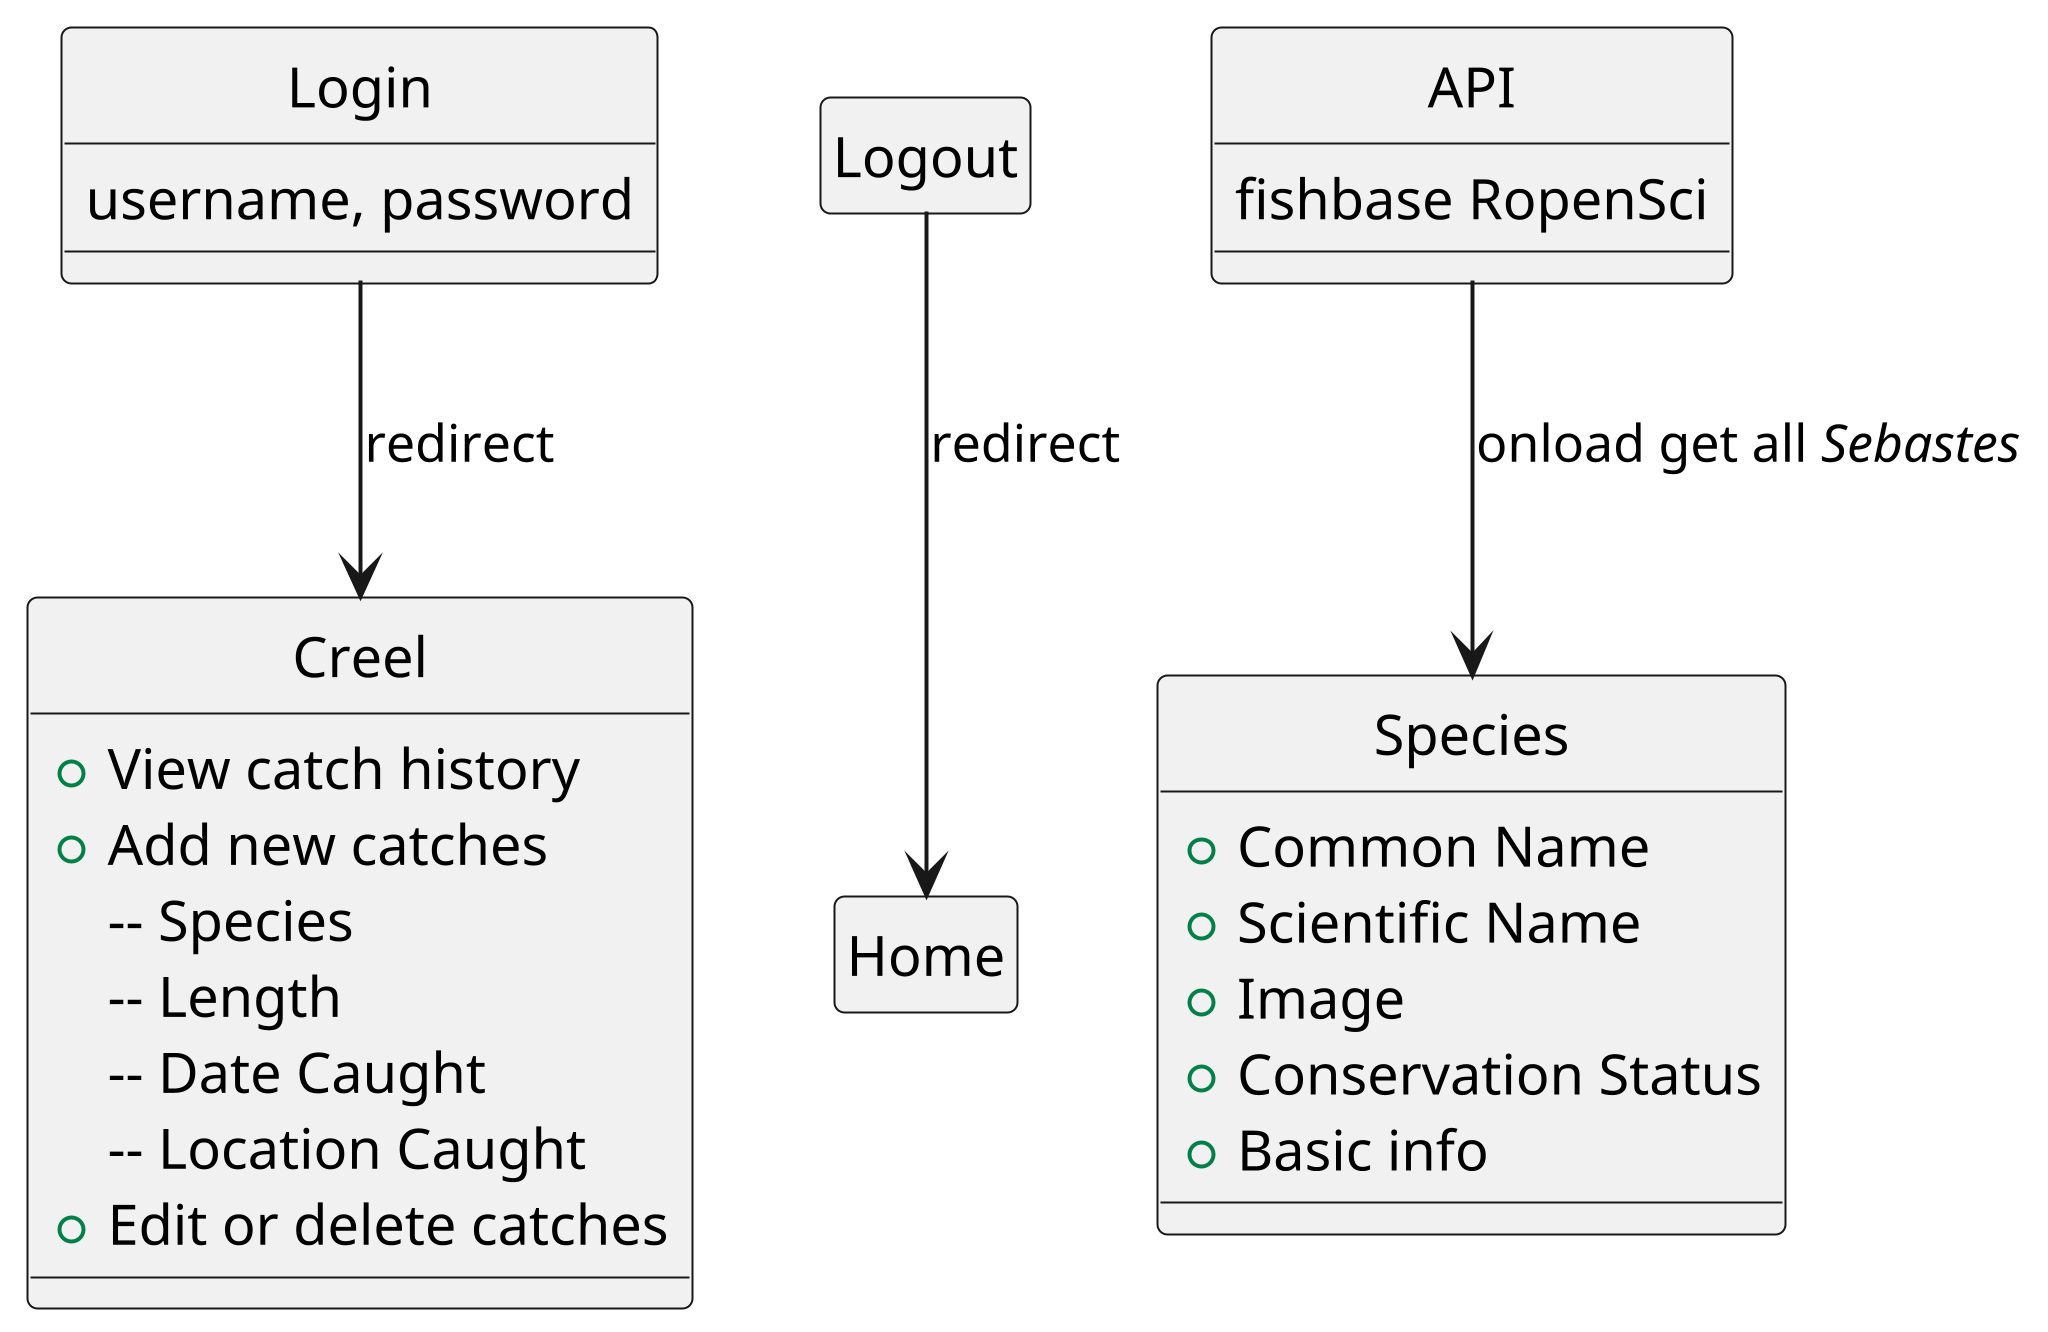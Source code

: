 @startuml "dataFlow"

scale 2048 width
skinparam wrapwidth 200
skinparam maxMessageSize 500
skinparam backgroundColor #FFFFFF

class Login {
    username, password
}

class Creel {
   + View catch history
   + Add new catches 
    -- Species
    -- Length
    -- Date Caught
    -- Location Caught
   + Edit or delete catches
}

class Logout {}

class Home{}

class API {
    fishbase RopenSci
}

class Species {
    + Common Name
    + Scientific Name
    + Image
    + Conservation Status
    + Basic info
}

hide circle
hide Logout members
hide Home members

Login --> Creel : redirect
Logout --> Home : redirect
API --> Species : onload get all <i>Sebastes</i>
@enduml
